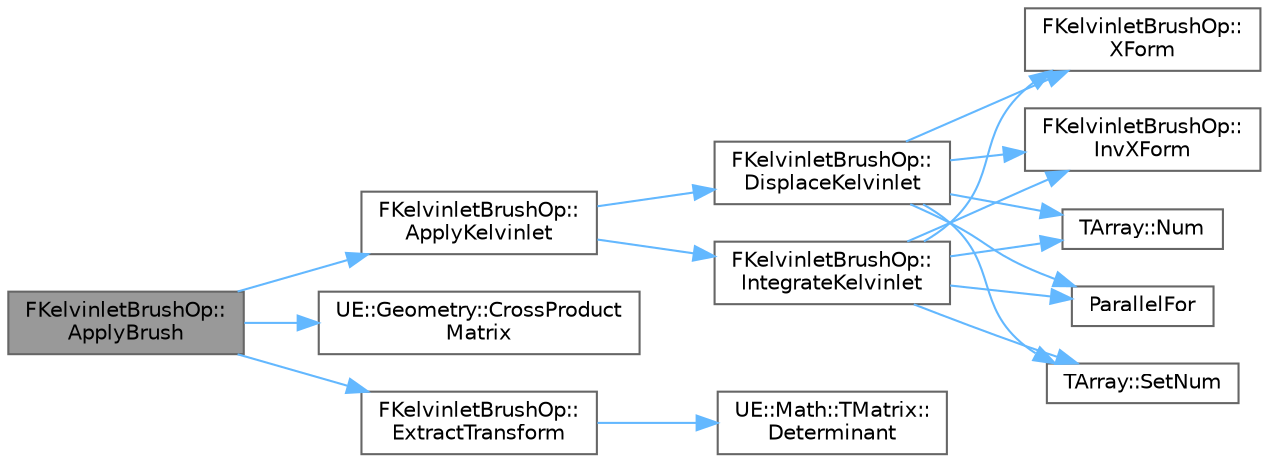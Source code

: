 digraph "FKelvinletBrushOp::ApplyBrush"
{
 // INTERACTIVE_SVG=YES
 // LATEX_PDF_SIZE
  bgcolor="transparent";
  edge [fontname=Helvetica,fontsize=10,labelfontname=Helvetica,labelfontsize=10];
  node [fontname=Helvetica,fontsize=10,shape=box,height=0.2,width=0.4];
  rankdir="LR";
  Node1 [id="Node000001",label="FKelvinletBrushOp::\lApplyBrush",height=0.2,width=0.4,color="gray40", fillcolor="grey60", style="filled", fontcolor="black",tooltip=" "];
  Node1 -> Node2 [id="edge1_Node000001_Node000002",color="steelblue1",style="solid",tooltip=" "];
  Node2 [id="Node000002",label="FKelvinletBrushOp::\lApplyKelvinlet",height=0.2,width=0.4,color="grey40", fillcolor="white", style="filled",URL="$d1/ded/classFKelvinletBrushOp.html#add9bc86ee1302f338735d07f0c120028",tooltip=" "];
  Node2 -> Node3 [id="edge2_Node000002_Node000003",color="steelblue1",style="solid",tooltip=" "];
  Node3 [id="Node000003",label="FKelvinletBrushOp::\lDisplaceKelvinlet",height=0.2,width=0.4,color="grey40", fillcolor="white", style="filled",URL="$d1/ded/classFKelvinletBrushOp.html#a1df8976e93566578b76ad607332a5155",tooltip=" "];
  Node3 -> Node4 [id="edge3_Node000003_Node000004",color="steelblue1",style="solid",tooltip=" "];
  Node4 [id="Node000004",label="FKelvinletBrushOp::\lInvXForm",height=0.2,width=0.4,color="grey40", fillcolor="white", style="filled",URL="$d1/ded/classFKelvinletBrushOp.html#ab5164ef253dd5f56dad8098237689f8b",tooltip=" "];
  Node3 -> Node5 [id="edge4_Node000003_Node000005",color="steelblue1",style="solid",tooltip=" "];
  Node5 [id="Node000005",label="TArray::Num",height=0.2,width=0.4,color="grey40", fillcolor="white", style="filled",URL="$d4/d52/classTArray.html#adcbf9ca48677a9c0c3830cd862dd40d8",tooltip="Returns number of elements in array."];
  Node3 -> Node6 [id="edge5_Node000003_Node000006",color="steelblue1",style="solid",tooltip=" "];
  Node6 [id="Node000006",label="ParallelFor",height=0.2,width=0.4,color="grey40", fillcolor="white", style="filled",URL="$d2/da1/ParallelFor_8h.html#a68b625089b9c041b662a1605dbef98f0",tooltip="General purpose parallel for that uses the taskgraph."];
  Node3 -> Node7 [id="edge6_Node000003_Node000007",color="steelblue1",style="solid",tooltip=" "];
  Node7 [id="Node000007",label="TArray::SetNum",height=0.2,width=0.4,color="grey40", fillcolor="white", style="filled",URL="$d4/d52/classTArray.html#a38b903bce3a5367f41d2268ee6a58d0a",tooltip="Resizes array to given number of elements."];
  Node3 -> Node8 [id="edge7_Node000003_Node000008",color="steelblue1",style="solid",tooltip=" "];
  Node8 [id="Node000008",label="FKelvinletBrushOp::\lXForm",height=0.2,width=0.4,color="grey40", fillcolor="white", style="filled",URL="$d1/ded/classFKelvinletBrushOp.html#ac34bced0376d89c2d573f3f8b6ecf6bd",tooltip=" "];
  Node2 -> Node9 [id="edge8_Node000002_Node000009",color="steelblue1",style="solid",tooltip=" "];
  Node9 [id="Node000009",label="FKelvinletBrushOp::\lIntegrateKelvinlet",height=0.2,width=0.4,color="grey40", fillcolor="white", style="filled",URL="$d1/ded/classFKelvinletBrushOp.html#a869b097c31cd9472cad4c3d8132b69dc",tooltip=" "];
  Node9 -> Node4 [id="edge9_Node000009_Node000004",color="steelblue1",style="solid",tooltip=" "];
  Node9 -> Node5 [id="edge10_Node000009_Node000005",color="steelblue1",style="solid",tooltip=" "];
  Node9 -> Node6 [id="edge11_Node000009_Node000006",color="steelblue1",style="solid",tooltip=" "];
  Node9 -> Node7 [id="edge12_Node000009_Node000007",color="steelblue1",style="solid",tooltip=" "];
  Node9 -> Node8 [id="edge13_Node000009_Node000008",color="steelblue1",style="solid",tooltip=" "];
  Node1 -> Node10 [id="edge14_Node000001_Node000010",color="steelblue1",style="solid",tooltip=" "];
  Node10 [id="Node000010",label="UE::Geometry::CrossProduct\lMatrix",height=0.2,width=0.4,color="grey40", fillcolor="white", style="filled",URL="$d9/d39/namespaceUE_1_1Geometry.html#a0facec8c68ebd7194e1aa2b3287a0dcd",tooltip=" "];
  Node1 -> Node11 [id="edge15_Node000001_Node000011",color="steelblue1",style="solid",tooltip=" "];
  Node11 [id="Node000011",label="FKelvinletBrushOp::\lExtractTransform",height=0.2,width=0.4,color="grey40", fillcolor="white", style="filled",URL="$d1/ded/classFKelvinletBrushOp.html#a4b8ab5d14fc19558ba3664876e5ecaf8",tooltip=" "];
  Node11 -> Node12 [id="edge16_Node000011_Node000012",color="steelblue1",style="solid",tooltip=" "];
  Node12 [id="Node000012",label="UE::Math::TMatrix::\lDeterminant",height=0.2,width=0.4,color="grey40", fillcolor="white", style="filled",URL="$d6/d69/structUE_1_1Math_1_1TMatrix.html#ad434f1decfc29318a9bb3a1bf184de8e",tooltip=" "];
}

